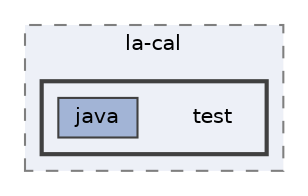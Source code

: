 digraph "repository/la-cal/test"
{
 // LATEX_PDF_SIZE
  bgcolor="transparent";
  edge [fontname=Helvetica,fontsize=10,labelfontname=Helvetica,labelfontsize=10];
  node [fontname=Helvetica,fontsize=10,shape=box,height=0.2,width=0.4];
  compound=true
  subgraph clusterdir_455f21c288b5c13f0b05a387453828fb {
    graph [ bgcolor="#edf0f7", pencolor="grey50", label="la-cal", fontname=Helvetica,fontsize=10 style="filled,dashed", URL="dir_455f21c288b5c13f0b05a387453828fb.html",tooltip=""]
  subgraph clusterdir_c549abce54e44165fafa91cfdc343363 {
    graph [ bgcolor="#edf0f7", pencolor="grey25", label="", fontname=Helvetica,fontsize=10 style="filled,bold", URL="dir_c549abce54e44165fafa91cfdc343363.html",tooltip=""]
    dir_c549abce54e44165fafa91cfdc343363 [shape=plaintext, label="test"];
  dir_18de99b750d475c2cd7d916ebda65fd0 [label="java", fillcolor="#a2b4d6", color="grey25", style="filled", URL="dir_18de99b750d475c2cd7d916ebda65fd0.html",tooltip=""];
  }
  }
}
